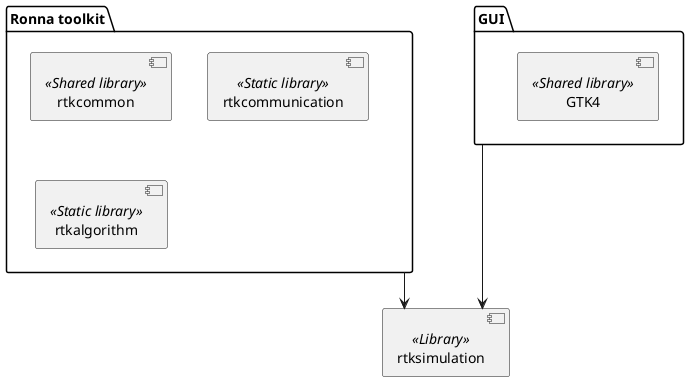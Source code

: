@startuml rtksimulation_application

skinparam linetype polyline
skinparam linetype ortho

component rtksimulation <<Library>>

package "GUI" {
    [GTK4] <<Shared library>>
}
package "Ronna toolkit" {
    [rtkcommon] <<Shared library>>
    [rtkcommunication] <<Static library>>
    [rtkalgorithm] <<Static library>>
}

[GUI] ---> [rtksimulation]
[Ronna toolkit] ---> [rtksimulation]

@enduml
